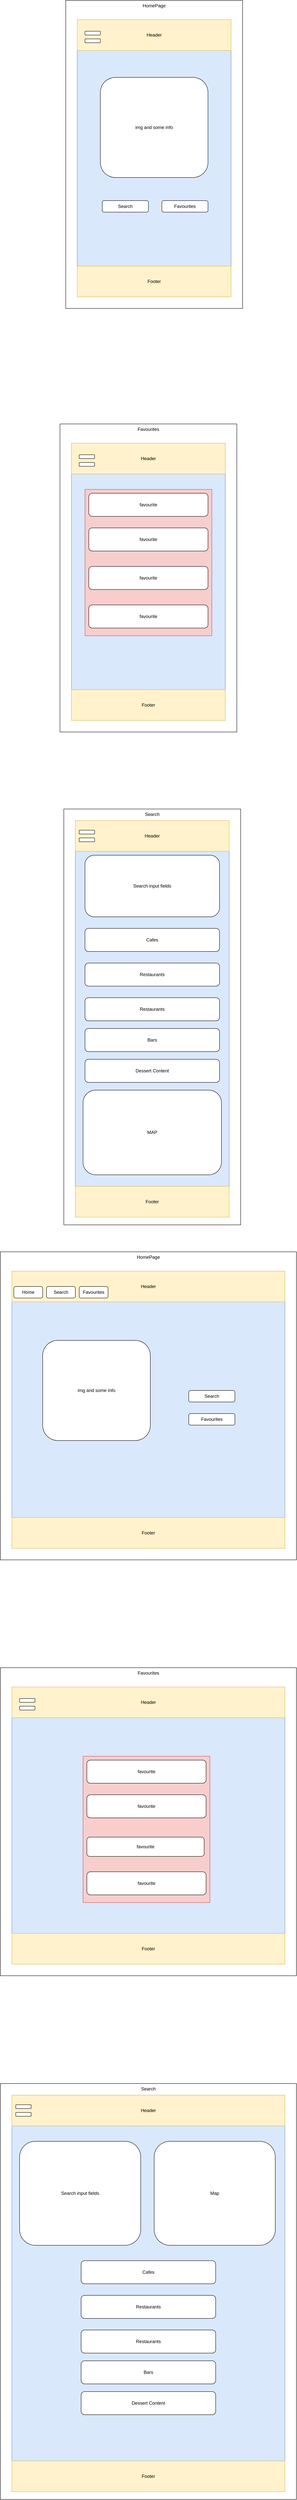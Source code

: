 <mxfile version="24.0.1" type="github">
  <diagram name="Page-1" id="2Z_xCtxirIpMt_zmbr_J">
    <mxGraphModel dx="1434" dy="780" grid="1" gridSize="10" guides="1" tooltips="1" connect="1" arrows="1" fold="1" page="1" pageScale="1" pageWidth="850" pageHeight="1100" math="0" shadow="0">
      <root>
        <mxCell id="0" />
        <mxCell id="1" parent="0" />
        <mxCell id="hzbVMcP-LxL6BptWBkzO-7" value="Favourites" style="rounded=0;whiteSpace=wrap;html=1;horizontal=1;verticalAlign=top;" vertex="1" parent="1">
          <mxGeometry x="195" y="1210" width="460" height="800" as="geometry" />
        </mxCell>
        <mxCell id="hzbVMcP-LxL6BptWBkzO-8" value="" style="rounded=0;whiteSpace=wrap;html=1;fillColor=#dae8fc;strokeColor=#6c8ebf;" vertex="1" parent="1">
          <mxGeometry x="225" y="1340" width="400" height="560" as="geometry" />
        </mxCell>
        <mxCell id="hzbVMcP-LxL6BptWBkzO-32" value="" style="rounded=0;whiteSpace=wrap;html=1;fillColor=#f8cecc;strokeColor=#b85450;" vertex="1" parent="1">
          <mxGeometry x="260" y="1380" width="330" height="380" as="geometry" />
        </mxCell>
        <mxCell id="hzbVMcP-LxL6BptWBkzO-6" value="HomePage" style="rounded=0;whiteSpace=wrap;html=1;horizontal=1;verticalAlign=top;" vertex="1" parent="1">
          <mxGeometry x="210" y="110" width="460" height="800" as="geometry" />
        </mxCell>
        <mxCell id="hzbVMcP-LxL6BptWBkzO-1" value="Content" style="rounded=0;whiteSpace=wrap;html=1;fillColor=#dae8fc;strokeColor=#6c8ebf;" vertex="1" parent="1">
          <mxGeometry x="240" y="240" width="400" height="560" as="geometry" />
        </mxCell>
        <mxCell id="hzbVMcP-LxL6BptWBkzO-2" value="Header" style="rounded=0;whiteSpace=wrap;html=1;fillColor=#fff2cc;strokeColor=#d6b656;" vertex="1" parent="1">
          <mxGeometry x="240" y="160" width="400" height="80" as="geometry" />
        </mxCell>
        <mxCell id="hzbVMcP-LxL6BptWBkzO-3" value="Footer" style="rounded=0;whiteSpace=wrap;html=1;fillColor=#fff2cc;strokeColor=#d6b656;" vertex="1" parent="1">
          <mxGeometry x="240" y="800" width="400" height="80" as="geometry" />
        </mxCell>
        <mxCell id="hzbVMcP-LxL6BptWBkzO-4" value="" style="rounded=1;whiteSpace=wrap;html=1;" vertex="1" parent="1">
          <mxGeometry x="260" y="190" width="40" height="10" as="geometry" />
        </mxCell>
        <mxCell id="hzbVMcP-LxL6BptWBkzO-5" value="" style="rounded=1;whiteSpace=wrap;html=1;" vertex="1" parent="1">
          <mxGeometry x="260" y="210" width="40" height="10" as="geometry" />
        </mxCell>
        <mxCell id="hzbVMcP-LxL6BptWBkzO-9" value="Header" style="rounded=0;whiteSpace=wrap;html=1;fillColor=#fff2cc;strokeColor=#d6b656;" vertex="1" parent="1">
          <mxGeometry x="225" y="1260" width="400" height="80" as="geometry" />
        </mxCell>
        <mxCell id="hzbVMcP-LxL6BptWBkzO-10" value="Footer" style="rounded=0;whiteSpace=wrap;html=1;fillColor=#fff2cc;strokeColor=#d6b656;" vertex="1" parent="1">
          <mxGeometry x="225" y="1900" width="400" height="80" as="geometry" />
        </mxCell>
        <mxCell id="hzbVMcP-LxL6BptWBkzO-11" value="" style="rounded=1;whiteSpace=wrap;html=1;" vertex="1" parent="1">
          <mxGeometry x="245" y="1290" width="40" height="10" as="geometry" />
        </mxCell>
        <mxCell id="hzbVMcP-LxL6BptWBkzO-12" value="" style="rounded=1;whiteSpace=wrap;html=1;" vertex="1" parent="1">
          <mxGeometry x="245" y="1310" width="40" height="10" as="geometry" />
        </mxCell>
        <mxCell id="hzbVMcP-LxL6BptWBkzO-13" value="Search" style="rounded=0;whiteSpace=wrap;html=1;horizontal=1;verticalAlign=top;" vertex="1" parent="1">
          <mxGeometry x="205" y="2210" width="460" height="1080" as="geometry" />
        </mxCell>
        <mxCell id="hzbVMcP-LxL6BptWBkzO-14" value="" style="rounded=0;whiteSpace=wrap;html=1;fillColor=#dae8fc;strokeColor=#6c8ebf;" vertex="1" parent="1">
          <mxGeometry x="235" y="2320" width="400" height="870" as="geometry" />
        </mxCell>
        <mxCell id="hzbVMcP-LxL6BptWBkzO-15" value="Header" style="rounded=0;whiteSpace=wrap;html=1;fillColor=#fff2cc;strokeColor=#d6b656;" vertex="1" parent="1">
          <mxGeometry x="235" y="2240" width="400" height="80" as="geometry" />
        </mxCell>
        <mxCell id="hzbVMcP-LxL6BptWBkzO-16" value="Footer" style="rounded=0;whiteSpace=wrap;html=1;fillColor=#fff2cc;strokeColor=#d6b656;" vertex="1" parent="1">
          <mxGeometry x="235" y="3190" width="400" height="80" as="geometry" />
        </mxCell>
        <mxCell id="hzbVMcP-LxL6BptWBkzO-17" value="" style="rounded=1;whiteSpace=wrap;html=1;" vertex="1" parent="1">
          <mxGeometry x="245" y="2265" width="40" height="10" as="geometry" />
        </mxCell>
        <mxCell id="hzbVMcP-LxL6BptWBkzO-18" value="" style="rounded=1;whiteSpace=wrap;html=1;" vertex="1" parent="1">
          <mxGeometry x="245" y="2285" width="40" height="10" as="geometry" />
        </mxCell>
        <mxCell id="hzbVMcP-LxL6BptWBkzO-19" value="Search" style="rounded=1;whiteSpace=wrap;html=1;" vertex="1" parent="1">
          <mxGeometry x="305" y="630" width="120" height="30" as="geometry" />
        </mxCell>
        <mxCell id="hzbVMcP-LxL6BptWBkzO-20" value="Favourites" style="rounded=1;whiteSpace=wrap;html=1;" vertex="1" parent="1">
          <mxGeometry x="460" y="630" width="120" height="30" as="geometry" />
        </mxCell>
        <mxCell id="hzbVMcP-LxL6BptWBkzO-21" value="img and some info" style="rounded=1;whiteSpace=wrap;html=1;" vertex="1" parent="1">
          <mxGeometry x="300" y="310" width="280" height="260" as="geometry" />
        </mxCell>
        <mxCell id="hzbVMcP-LxL6BptWBkzO-27" value="favourite" style="rounded=1;whiteSpace=wrap;html=1;" vertex="1" parent="1">
          <mxGeometry x="270" y="1390" width="310" height="60" as="geometry" />
        </mxCell>
        <mxCell id="hzbVMcP-LxL6BptWBkzO-28" value="favourite" style="rounded=1;whiteSpace=wrap;html=1;" vertex="1" parent="1">
          <mxGeometry x="270" y="1480" width="310" height="60" as="geometry" />
        </mxCell>
        <mxCell id="hzbVMcP-LxL6BptWBkzO-29" value="favourite" style="rounded=1;whiteSpace=wrap;html=1;" vertex="1" parent="1">
          <mxGeometry x="270" y="1580" width="310" height="60" as="geometry" />
        </mxCell>
        <mxCell id="hzbVMcP-LxL6BptWBkzO-30" value="favourite" style="rounded=1;whiteSpace=wrap;html=1;" vertex="1" parent="1">
          <mxGeometry x="270" y="1680" width="310" height="60" as="geometry" />
        </mxCell>
        <mxCell id="hzbVMcP-LxL6BptWBkzO-33" value="MAP" style="rounded=1;whiteSpace=wrap;html=1;" vertex="1" parent="1">
          <mxGeometry x="255" y="2940" width="360" height="220" as="geometry" />
        </mxCell>
        <mxCell id="hzbVMcP-LxL6BptWBkzO-34" value="Dessert Content" style="rounded=1;whiteSpace=wrap;html=1;" vertex="1" parent="1">
          <mxGeometry x="260" y="2860" width="350" height="60" as="geometry" />
        </mxCell>
        <mxCell id="hzbVMcP-LxL6BptWBkzO-35" value="Bars" style="rounded=1;whiteSpace=wrap;html=1;" vertex="1" parent="1">
          <mxGeometry x="260" y="2780" width="350" height="60" as="geometry" />
        </mxCell>
        <mxCell id="hzbVMcP-LxL6BptWBkzO-36" value="Restaurants" style="rounded=1;whiteSpace=wrap;html=1;" vertex="1" parent="1">
          <mxGeometry x="260" y="2610" width="350" height="60" as="geometry" />
        </mxCell>
        <mxCell id="hzbVMcP-LxL6BptWBkzO-37" value="Cafes" style="rounded=1;whiteSpace=wrap;html=1;" vertex="1" parent="1">
          <mxGeometry x="260" y="2520" width="350" height="60" as="geometry" />
        </mxCell>
        <mxCell id="hzbVMcP-LxL6BptWBkzO-38" value="Restaurants" style="rounded=1;whiteSpace=wrap;html=1;" vertex="1" parent="1">
          <mxGeometry x="260" y="2700" width="350" height="60" as="geometry" />
        </mxCell>
        <mxCell id="hzbVMcP-LxL6BptWBkzO-39" value="Search input fields" style="rounded=1;whiteSpace=wrap;html=1;" vertex="1" parent="1">
          <mxGeometry x="260" y="2330" width="350" height="160" as="geometry" />
        </mxCell>
        <mxCell id="hzbVMcP-LxL6BptWBkzO-40" value="HomePage" style="rounded=0;whiteSpace=wrap;html=1;horizontal=1;verticalAlign=top;" vertex="1" parent="1">
          <mxGeometry x="40" y="3360" width="770" height="800" as="geometry" />
        </mxCell>
        <mxCell id="hzbVMcP-LxL6BptWBkzO-41" value="" style="rounded=0;whiteSpace=wrap;html=1;fillColor=#dae8fc;strokeColor=#6c8ebf;" vertex="1" parent="1">
          <mxGeometry x="70" y="3490" width="710" height="560" as="geometry" />
        </mxCell>
        <mxCell id="hzbVMcP-LxL6BptWBkzO-42" value="Header" style="rounded=0;whiteSpace=wrap;html=1;fillColor=#fff2cc;strokeColor=#d6b656;" vertex="1" parent="1">
          <mxGeometry x="70" y="3410" width="710" height="80" as="geometry" />
        </mxCell>
        <mxCell id="hzbVMcP-LxL6BptWBkzO-43" value="Footer" style="rounded=0;whiteSpace=wrap;html=1;fillColor=#fff2cc;strokeColor=#d6b656;" vertex="1" parent="1">
          <mxGeometry x="70" y="4050" width="710" height="80" as="geometry" />
        </mxCell>
        <mxCell id="hzbVMcP-LxL6BptWBkzO-46" value="Search" style="rounded=1;whiteSpace=wrap;html=1;" vertex="1" parent="1">
          <mxGeometry x="530" y="3720" width="120" height="30" as="geometry" />
        </mxCell>
        <mxCell id="hzbVMcP-LxL6BptWBkzO-47" value="Favourites" style="rounded=1;whiteSpace=wrap;html=1;" vertex="1" parent="1">
          <mxGeometry x="530" y="3780" width="120" height="30" as="geometry" />
        </mxCell>
        <mxCell id="hzbVMcP-LxL6BptWBkzO-48" value="img and some info" style="rounded=1;whiteSpace=wrap;html=1;" vertex="1" parent="1">
          <mxGeometry x="150" y="3590" width="280" height="260" as="geometry" />
        </mxCell>
        <mxCell id="hzbVMcP-LxL6BptWBkzO-49" value="Home" style="rounded=1;whiteSpace=wrap;html=1;" vertex="1" parent="1">
          <mxGeometry x="75" y="3450" width="75" height="30" as="geometry" />
        </mxCell>
        <mxCell id="hzbVMcP-LxL6BptWBkzO-50" value="Search" style="rounded=1;whiteSpace=wrap;html=1;" vertex="1" parent="1">
          <mxGeometry x="160" y="3450" width="75" height="30" as="geometry" />
        </mxCell>
        <mxCell id="hzbVMcP-LxL6BptWBkzO-51" value="Favourites" style="rounded=1;whiteSpace=wrap;html=1;" vertex="1" parent="1">
          <mxGeometry x="245" y="3450" width="75" height="30" as="geometry" />
        </mxCell>
        <mxCell id="hzbVMcP-LxL6BptWBkzO-52" value="Favourites" style="rounded=0;whiteSpace=wrap;html=1;horizontal=1;verticalAlign=top;" vertex="1" parent="1">
          <mxGeometry x="40" y="4440" width="770" height="800" as="geometry" />
        </mxCell>
        <mxCell id="hzbVMcP-LxL6BptWBkzO-53" value="" style="rounded=0;whiteSpace=wrap;html=1;fillColor=#dae8fc;strokeColor=#6c8ebf;" vertex="1" parent="1">
          <mxGeometry x="70" y="4570" width="710" height="560" as="geometry" />
        </mxCell>
        <mxCell id="hzbVMcP-LxL6BptWBkzO-54" value="" style="rounded=0;whiteSpace=wrap;html=1;fillColor=#f8cecc;strokeColor=#b85450;" vertex="1" parent="1">
          <mxGeometry x="255" y="4670" width="330" height="380" as="geometry" />
        </mxCell>
        <mxCell id="hzbVMcP-LxL6BptWBkzO-55" value="Header" style="rounded=0;whiteSpace=wrap;html=1;fillColor=#fff2cc;strokeColor=#d6b656;" vertex="1" parent="1">
          <mxGeometry x="70" y="4490" width="710" height="80" as="geometry" />
        </mxCell>
        <mxCell id="hzbVMcP-LxL6BptWBkzO-56" value="Footer" style="rounded=0;whiteSpace=wrap;html=1;fillColor=#fff2cc;strokeColor=#d6b656;" vertex="1" parent="1">
          <mxGeometry x="70" y="5130" width="710" height="80" as="geometry" />
        </mxCell>
        <mxCell id="hzbVMcP-LxL6BptWBkzO-57" value="" style="rounded=1;whiteSpace=wrap;html=1;" vertex="1" parent="1">
          <mxGeometry x="90" y="4520" width="40" height="10" as="geometry" />
        </mxCell>
        <mxCell id="hzbVMcP-LxL6BptWBkzO-58" value="" style="rounded=1;whiteSpace=wrap;html=1;" vertex="1" parent="1">
          <mxGeometry x="90" y="4540" width="40" height="10" as="geometry" />
        </mxCell>
        <mxCell id="hzbVMcP-LxL6BptWBkzO-59" value="favourite" style="rounded=1;whiteSpace=wrap;html=1;" vertex="1" parent="1">
          <mxGeometry x="265" y="4680" width="310" height="60" as="geometry" />
        </mxCell>
        <mxCell id="hzbVMcP-LxL6BptWBkzO-60" value="favourite" style="rounded=1;whiteSpace=wrap;html=1;" vertex="1" parent="1">
          <mxGeometry x="265" y="4770" width="310" height="60" as="geometry" />
        </mxCell>
        <mxCell id="hzbVMcP-LxL6BptWBkzO-61" value="favourite" style="rounded=1;whiteSpace=wrap;html=1;" vertex="1" parent="1">
          <mxGeometry x="265" y="4880" width="305" height="50" as="geometry" />
        </mxCell>
        <mxCell id="hzbVMcP-LxL6BptWBkzO-62" value="favourite" style="rounded=1;whiteSpace=wrap;html=1;" vertex="1" parent="1">
          <mxGeometry x="265" y="4970" width="310" height="60" as="geometry" />
        </mxCell>
        <mxCell id="hzbVMcP-LxL6BptWBkzO-63" value="Search" style="rounded=0;whiteSpace=wrap;html=1;horizontal=1;verticalAlign=top;" vertex="1" parent="1">
          <mxGeometry x="40" y="5520" width="770" height="1080" as="geometry" />
        </mxCell>
        <mxCell id="hzbVMcP-LxL6BptWBkzO-64" value="" style="rounded=0;whiteSpace=wrap;html=1;fillColor=#dae8fc;strokeColor=#6c8ebf;" vertex="1" parent="1">
          <mxGeometry x="70" y="5630" width="710" height="870" as="geometry" />
        </mxCell>
        <mxCell id="hzbVMcP-LxL6BptWBkzO-65" value="Header" style="rounded=0;whiteSpace=wrap;html=1;fillColor=#fff2cc;strokeColor=#d6b656;" vertex="1" parent="1">
          <mxGeometry x="70" y="5550" width="710" height="80" as="geometry" />
        </mxCell>
        <mxCell id="hzbVMcP-LxL6BptWBkzO-66" value="Footer" style="rounded=0;whiteSpace=wrap;html=1;fillColor=#fff2cc;strokeColor=#d6b656;" vertex="1" parent="1">
          <mxGeometry x="70" y="6500" width="710" height="80" as="geometry" />
        </mxCell>
        <mxCell id="hzbVMcP-LxL6BptWBkzO-67" value="" style="rounded=1;whiteSpace=wrap;html=1;" vertex="1" parent="1">
          <mxGeometry x="80" y="5575" width="40" height="10" as="geometry" />
        </mxCell>
        <mxCell id="hzbVMcP-LxL6BptWBkzO-68" value="" style="rounded=1;whiteSpace=wrap;html=1;" vertex="1" parent="1">
          <mxGeometry x="80" y="5595" width="40" height="10" as="geometry" />
        </mxCell>
        <mxCell id="hzbVMcP-LxL6BptWBkzO-70" value="Dessert Content" style="rounded=1;whiteSpace=wrap;html=1;" vertex="1" parent="1">
          <mxGeometry x="250" y="6320" width="350" height="60" as="geometry" />
        </mxCell>
        <mxCell id="hzbVMcP-LxL6BptWBkzO-71" value="Bars" style="rounded=1;whiteSpace=wrap;html=1;" vertex="1" parent="1">
          <mxGeometry x="250" y="6240" width="350" height="60" as="geometry" />
        </mxCell>
        <mxCell id="hzbVMcP-LxL6BptWBkzO-72" value="Restaurants" style="rounded=1;whiteSpace=wrap;html=1;" vertex="1" parent="1">
          <mxGeometry x="250" y="6070" width="350" height="60" as="geometry" />
        </mxCell>
        <mxCell id="hzbVMcP-LxL6BptWBkzO-73" value="Cafes" style="rounded=1;whiteSpace=wrap;html=1;" vertex="1" parent="1">
          <mxGeometry x="250" y="5980" width="350" height="60" as="geometry" />
        </mxCell>
        <mxCell id="hzbVMcP-LxL6BptWBkzO-74" value="Restaurants" style="rounded=1;whiteSpace=wrap;html=1;" vertex="1" parent="1">
          <mxGeometry x="250" y="6160" width="350" height="60" as="geometry" />
        </mxCell>
        <mxCell id="hzbVMcP-LxL6BptWBkzO-75" value="Search input fields" style="rounded=1;whiteSpace=wrap;html=1;" vertex="1" parent="1">
          <mxGeometry x="90" y="5670" width="315" height="270" as="geometry" />
        </mxCell>
        <mxCell id="hzbVMcP-LxL6BptWBkzO-76" value="Map" style="rounded=1;whiteSpace=wrap;html=1;" vertex="1" parent="1">
          <mxGeometry x="440" y="5670" width="315" height="270" as="geometry" />
        </mxCell>
      </root>
    </mxGraphModel>
  </diagram>
</mxfile>
